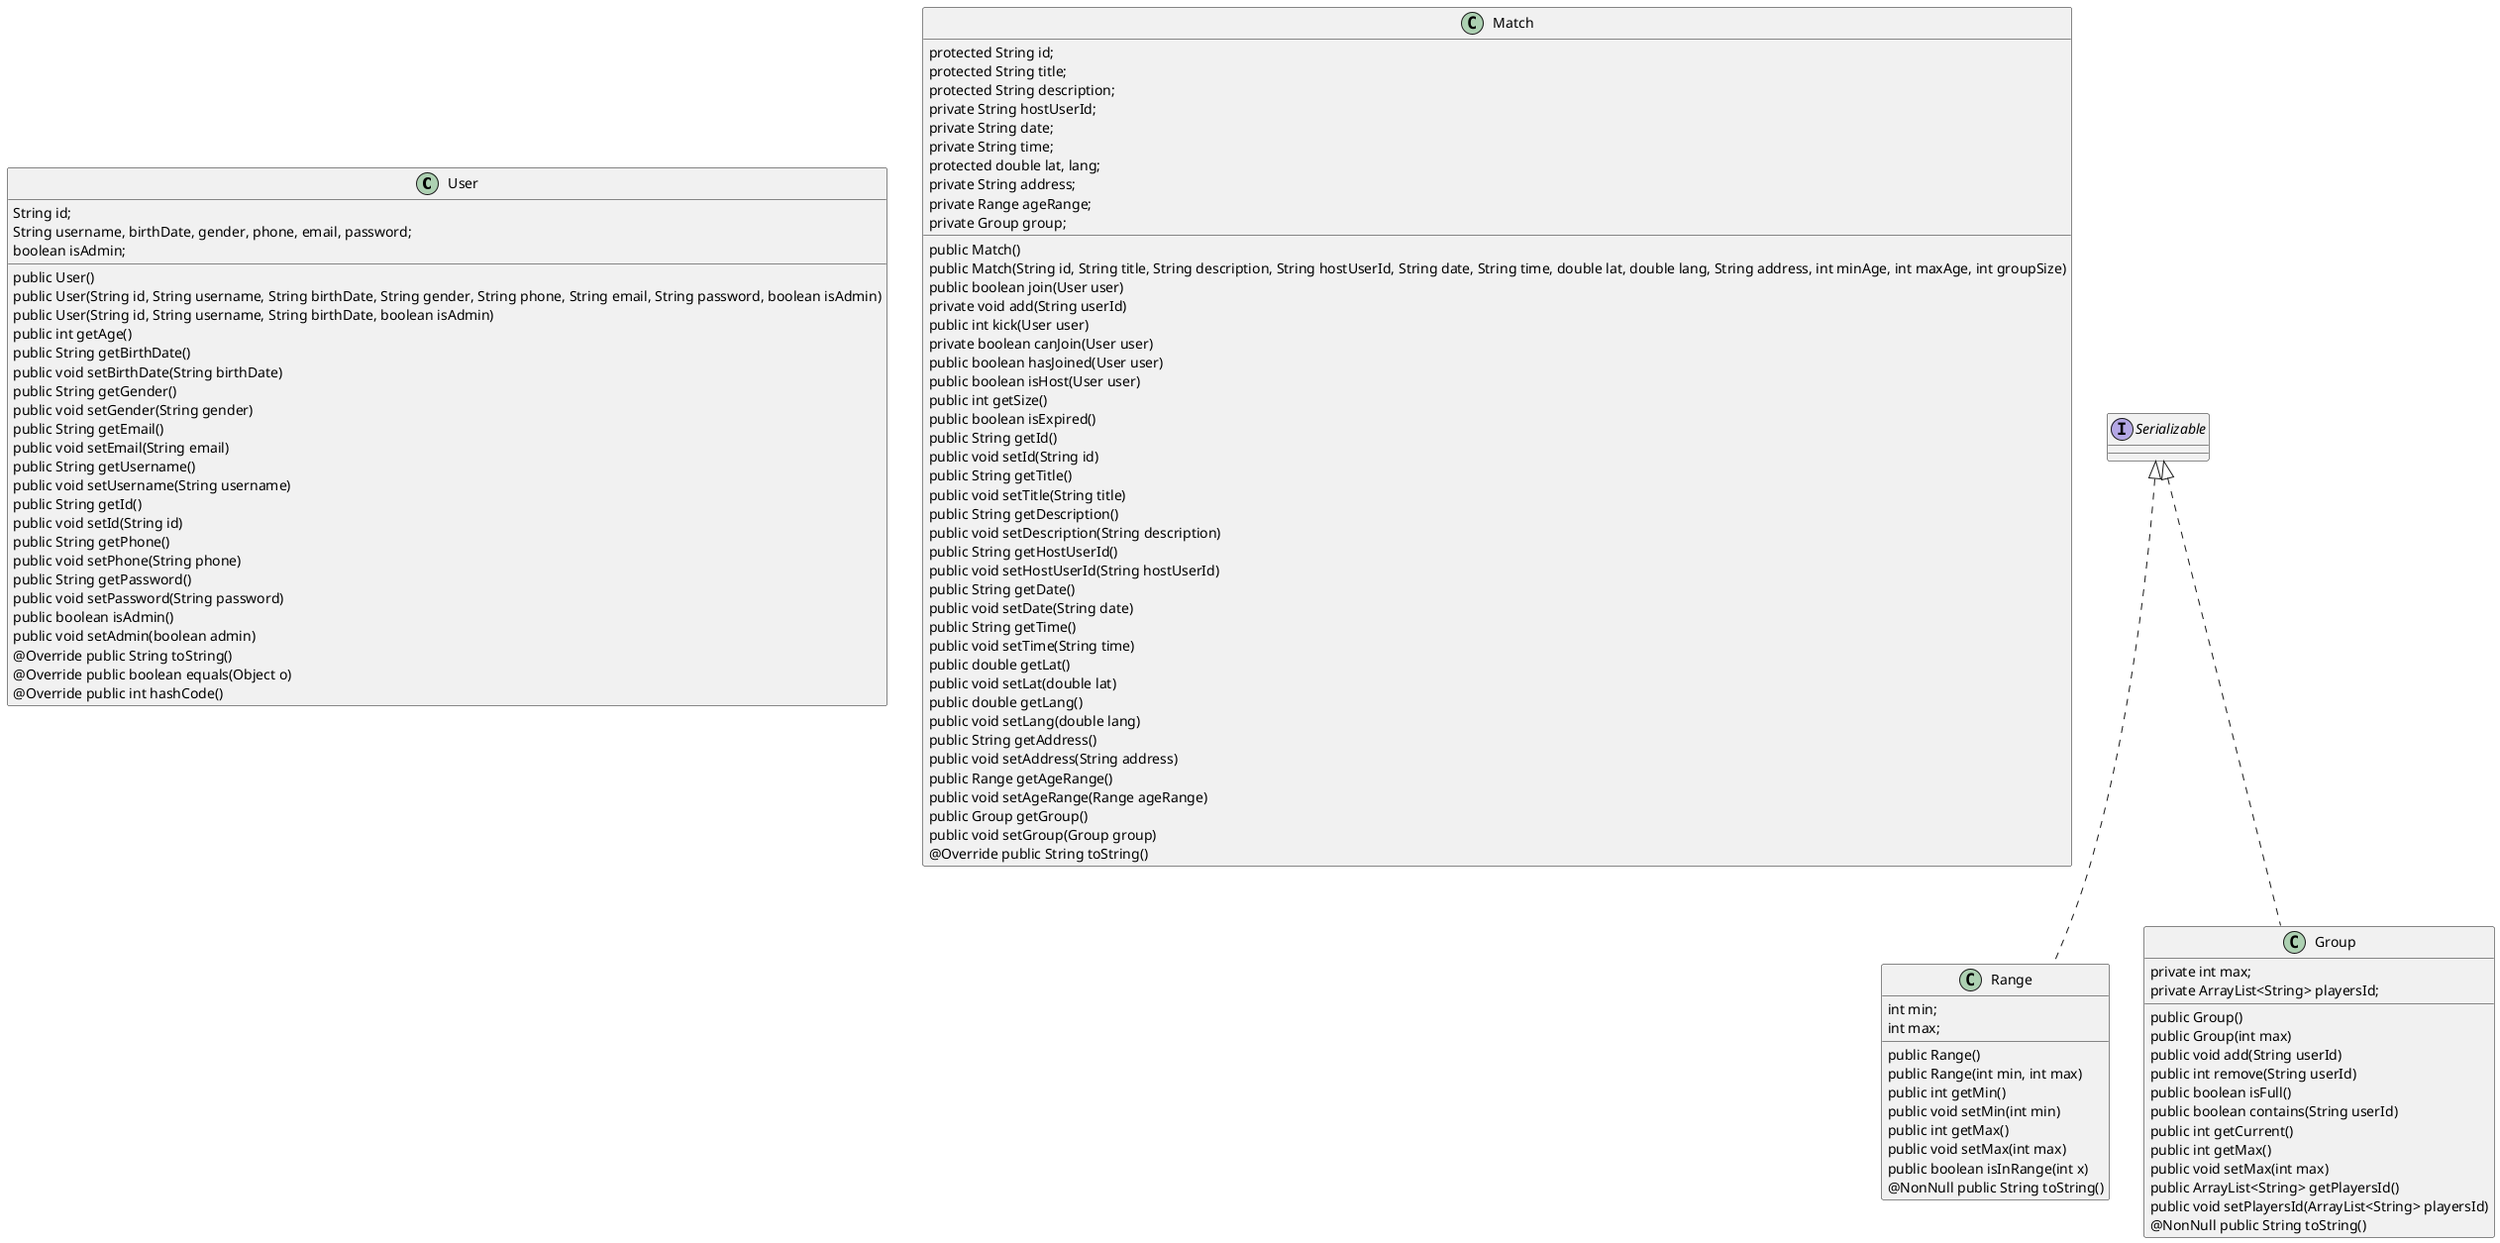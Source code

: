@startuml
'https://plantuml.com/class-diagram

class User {
    String id;
    String username, birthDate, gender, phone, email, password;
    boolean isAdmin;

    public User()
    public User(String id, String username, String birthDate, String gender, String phone, String email, String password, boolean isAdmin)
    public User(String id, String username, String birthDate, boolean isAdmin)
    public int getAge()
    public String getBirthDate()
    public void setBirthDate(String birthDate)
    public String getGender()
    public void setGender(String gender)
    public String getEmail()
    public void setEmail(String email)
    public String getUsername()
    public void setUsername(String username)
    public String getId()
    public void setId(String id)
    public String getPhone()
    public void setPhone(String phone)
    public String getPassword()
    public void setPassword(String password)
    public boolean isAdmin()
    public void setAdmin(boolean admin)
    @Override public String toString()
    @Override public boolean equals(Object o)
    @Override public int hashCode()
}

class Match {
    protected String id;
    protected String title;
    protected String description;
    private String hostUserId;
    private String date;
    private String time;
    protected double lat, lang;
    private String address;
    private Range ageRange;
    private Group group;

    public Match()
    public Match(String id, String title, String description, String hostUserId, String date, String time, double lat, double lang, String address, int minAge, int maxAge, int groupSize)
    public boolean join(User user)
    private void add(String userId)
    public int kick(User user)
    private boolean canJoin(User user)
    public boolean hasJoined(User user)
    public boolean isHost(User user)
    public int getSize()
    public boolean isExpired()
    public String getId()
    public void setId(String id)
    public String getTitle()
    public void setTitle(String title)
    public String getDescription()
    public void setDescription(String description)
    public String getHostUserId()
    public void setHostUserId(String hostUserId)
    public String getDate()
    public void setDate(String date)
    public String getTime()
    public void setTime(String time)
    public double getLat()
    public void setLat(double lat)
    public double getLang()
    public void setLang(double lang)
    public String getAddress()
    public void setAddress(String address)
    public Range getAgeRange()
    public void setAgeRange(Range ageRange)
    public Group getGroup()
    public void setGroup(Group group)
    @Override public String toString()
}

class Range implements Serializable {
    int min;
    int max;

    public Range()
    public Range(int min, int max)
    public int getMin()
    public void setMin(int min)
    public int getMax()
    public void setMax(int max)
    public boolean isInRange(int x)
    @NonNull public String toString()
}

class Group implements Serializable{

    private int max;
    private ArrayList<String> playersId;
    public Group()
    public Group(int max)
    public void add(String userId)
    public int remove(String userId)
    public boolean isFull()
    public boolean contains(String userId)
    public int getCurrent()
    public int getMax()
    public void setMax(int max)
    public ArrayList<String> getPlayersId()
    public void setPlayersId(ArrayList<String> playersId)
    @NonNull public String toString()
}

@enduml